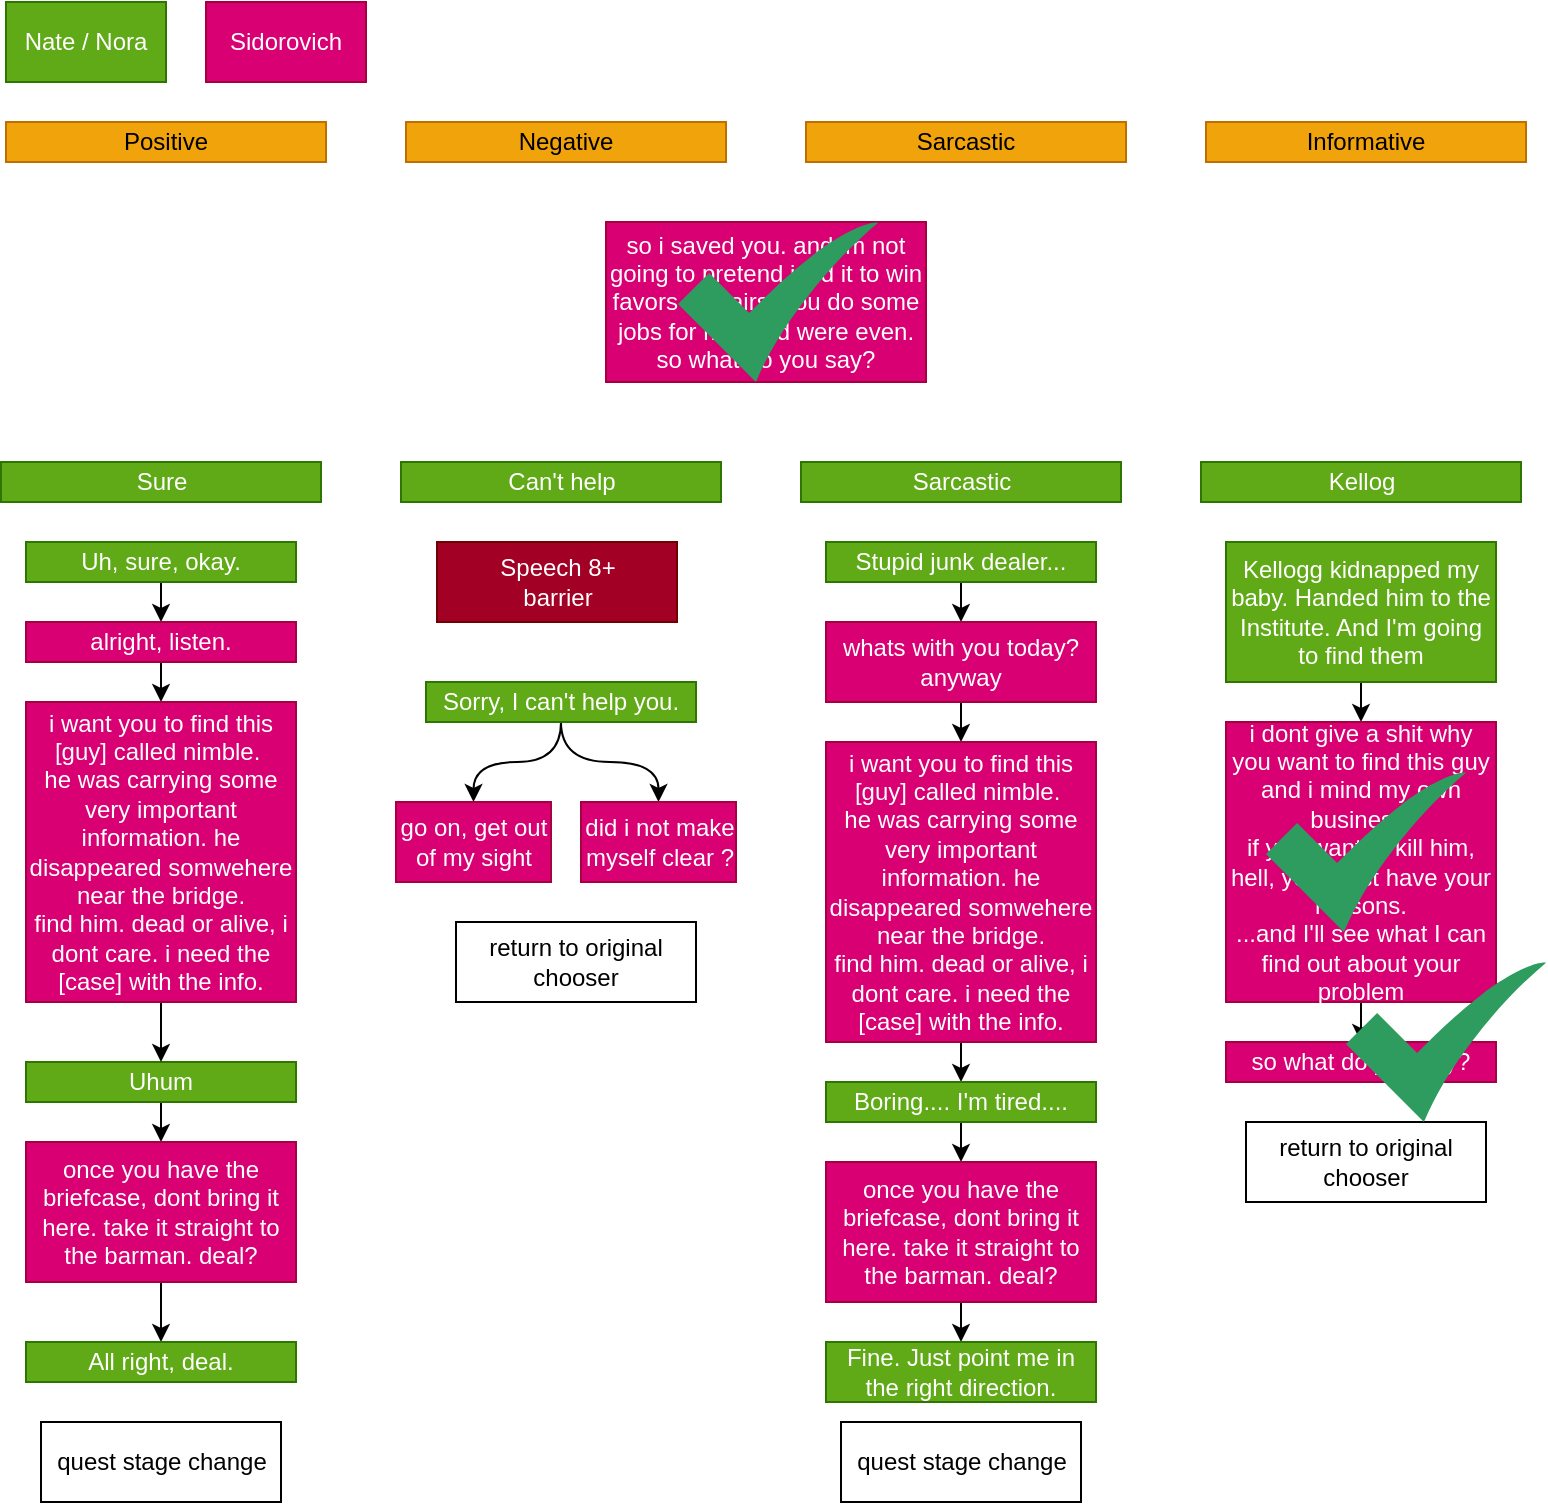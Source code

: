 <mxfile>
    <diagram id="OR-iPM9-NGtXue07-piC" name="Page-1">
        <mxGraphModel dx="895" dy="800" grid="1" gridSize="10" guides="1" tooltips="1" connect="1" arrows="1" fold="1" page="1" pageScale="1" pageWidth="850" pageHeight="1100" math="0" shadow="0">
            <root>
                <mxCell id="0"/>
                <mxCell id="1" parent="0"/>
                <mxCell id="2" value="Nate / Nora" style="rounded=0;whiteSpace=wrap;html=1;fillColor=#60a917;fontColor=#ffffff;strokeColor=#2D7600;" parent="1" vertex="1">
                    <mxGeometry x="40" y="40" width="80" height="40" as="geometry"/>
                </mxCell>
                <mxCell id="3" value="Sidorovich" style="rounded=0;whiteSpace=wrap;html=1;fillColor=#d80073;fontColor=#ffffff;strokeColor=#A50040;" parent="1" vertex="1">
                    <mxGeometry x="140" y="40" width="80" height="40" as="geometry"/>
                </mxCell>
                <mxCell id="5" value="so i saved you. and im not going to pretend i did it to win favors upstairs. you do some jobs for me, and were even.&lt;br&gt;so what do you say?" style="rounded=0;whiteSpace=wrap;html=1;fillColor=#d80073;fontColor=#ffffff;strokeColor=#A50040;" parent="1" vertex="1">
                    <mxGeometry x="340" y="150" width="160" height="80" as="geometry"/>
                </mxCell>
                <mxCell id="6" value="Positive" style="rounded=0;whiteSpace=wrap;html=1;fillColor=#f0a30a;fontColor=#000000;strokeColor=#BD7000;" parent="1" vertex="1">
                    <mxGeometry x="40" y="100" width="160" height="20" as="geometry"/>
                </mxCell>
                <mxCell id="7" value="Negative" style="rounded=0;whiteSpace=wrap;html=1;fillColor=#f0a30a;fontColor=#000000;strokeColor=#BD7000;" parent="1" vertex="1">
                    <mxGeometry x="240" y="100" width="160" height="20" as="geometry"/>
                </mxCell>
                <mxCell id="8" value="Sarcastic" style="rounded=0;whiteSpace=wrap;html=1;fillColor=#f0a30a;fontColor=#000000;strokeColor=#BD7000;" parent="1" vertex="1">
                    <mxGeometry x="440" y="100" width="160" height="20" as="geometry"/>
                </mxCell>
                <mxCell id="9" value="Informative" style="rounded=0;whiteSpace=wrap;html=1;fillColor=#f0a30a;fontColor=#000000;strokeColor=#BD7000;" parent="1" vertex="1">
                    <mxGeometry x="640" y="100" width="160" height="20" as="geometry"/>
                </mxCell>
                <mxCell id="13" style="edgeStyle=orthogonalEdgeStyle;curved=1;html=1;exitX=0.5;exitY=1;exitDx=0;exitDy=0;entryX=0.5;entryY=0;entryDx=0;entryDy=0;" parent="1" source="10" target="12" edge="1">
                    <mxGeometry relative="1" as="geometry"/>
                </mxCell>
                <mxCell id="10" value="Kellogg kidnapped my baby. Handed him to the Institute. And I'm going to find them" style="rounded=0;whiteSpace=wrap;html=1;fillColor=#60a917;fontColor=#ffffff;strokeColor=#2D7600;" parent="1" vertex="1">
                    <mxGeometry x="650" y="310" width="135" height="70" as="geometry"/>
                </mxCell>
                <mxCell id="48" style="edgeStyle=orthogonalEdgeStyle;curved=1;html=1;exitX=0.5;exitY=1;exitDx=0;exitDy=0;entryX=0.5;entryY=0;entryDx=0;entryDy=0;" parent="1" source="12" target="47" edge="1">
                    <mxGeometry relative="1" as="geometry"/>
                </mxCell>
                <mxCell id="12" value="&lt;div&gt;i dont give a shit why you want to find this guy and i mind my own business.&lt;/div&gt;&lt;div&gt;if you want to kill him, hell, you must have your reasons.&lt;/div&gt;&lt;div&gt;...and I'll see what I can find out about your problem&lt;/div&gt;" style="rounded=0;whiteSpace=wrap;html=1;fillColor=#d80073;fontColor=#ffffff;strokeColor=#A50040;" parent="1" vertex="1">
                    <mxGeometry x="650" y="400" width="135" height="140" as="geometry"/>
                </mxCell>
                <mxCell id="33" style="edgeStyle=orthogonalEdgeStyle;curved=1;html=1;exitX=0.5;exitY=1;exitDx=0;exitDy=0;entryX=0.5;entryY=0;entryDx=0;entryDy=0;" parent="1" source="27" target="32" edge="1">
                    <mxGeometry relative="1" as="geometry"/>
                </mxCell>
                <mxCell id="27" value="Uh, sure, okay." style="rounded=0;whiteSpace=wrap;html=1;fillColor=#60a917;fontColor=#ffffff;strokeColor=#2D7600;" parent="1" vertex="1">
                    <mxGeometry x="50" y="310" width="135" height="20" as="geometry"/>
                </mxCell>
                <mxCell id="28" value="Sure" style="rounded=0;whiteSpace=wrap;html=1;fillColor=#60a917;fontColor=#ffffff;strokeColor=#2D7600;" parent="1" vertex="1">
                    <mxGeometry x="37.5" y="270" width="160" height="20" as="geometry"/>
                </mxCell>
                <mxCell id="29" value="Can't help" style="rounded=0;whiteSpace=wrap;html=1;fillColor=#60a917;fontColor=#ffffff;strokeColor=#2D7600;" parent="1" vertex="1">
                    <mxGeometry x="237.5" y="270" width="160" height="20" as="geometry"/>
                </mxCell>
                <mxCell id="30" value="Sarcastic" style="rounded=0;whiteSpace=wrap;html=1;fillColor=#60a917;fontColor=#ffffff;strokeColor=#2D7600;" parent="1" vertex="1">
                    <mxGeometry x="437.5" y="270" width="160" height="20" as="geometry"/>
                </mxCell>
                <mxCell id="31" value="Kellog" style="rounded=0;whiteSpace=wrap;html=1;fillColor=#60a917;fontColor=#ffffff;strokeColor=#2D7600;" parent="1" vertex="1">
                    <mxGeometry x="637.5" y="270" width="160" height="20" as="geometry"/>
                </mxCell>
                <mxCell id="53" style="edgeStyle=orthogonalEdgeStyle;curved=1;html=1;exitX=0.5;exitY=1;exitDx=0;exitDy=0;entryX=0.5;entryY=0;entryDx=0;entryDy=0;" parent="1" source="32" target="52" edge="1">
                    <mxGeometry relative="1" as="geometry"/>
                </mxCell>
                <mxCell id="32" value="&lt;div&gt;alright, listen.&lt;/div&gt;" style="rounded=0;whiteSpace=wrap;html=1;fillColor=#d80073;fontColor=#ffffff;strokeColor=#A50040;" parent="1" vertex="1">
                    <mxGeometry x="50" y="350" width="135" height="20" as="geometry"/>
                </mxCell>
                <mxCell id="37" style="edgeStyle=orthogonalEdgeStyle;curved=1;html=1;exitX=0.5;exitY=1;exitDx=0;exitDy=0;entryX=0.5;entryY=0;entryDx=0;entryDy=0;" parent="1" source="34" target="35" edge="1">
                    <mxGeometry relative="1" as="geometry"/>
                </mxCell>
                <mxCell id="34" value="Uhum" style="rounded=0;whiteSpace=wrap;html=1;fillColor=#60a917;fontColor=#ffffff;strokeColor=#2D7600;" parent="1" vertex="1">
                    <mxGeometry x="50" y="570" width="135" height="20" as="geometry"/>
                </mxCell>
                <mxCell id="39" style="edgeStyle=orthogonalEdgeStyle;curved=1;html=1;exitX=0.5;exitY=1;exitDx=0;exitDy=0;entryX=0.5;entryY=0;entryDx=0;entryDy=0;" parent="1" source="35" target="38" edge="1">
                    <mxGeometry relative="1" as="geometry"/>
                </mxCell>
                <mxCell id="35" value="once you have the briefcase, dont bring it here. take it straight to the barman. deal?" style="rounded=0;whiteSpace=wrap;html=1;fillColor=#d80073;fontColor=#ffffff;strokeColor=#A50040;" parent="1" vertex="1">
                    <mxGeometry x="50" y="610" width="135" height="70" as="geometry"/>
                </mxCell>
                <mxCell id="38" value="All right, deal." style="rounded=0;whiteSpace=wrap;html=1;fillColor=#60a917;fontColor=#ffffff;strokeColor=#2D7600;" parent="1" vertex="1">
                    <mxGeometry x="50" y="710" width="135" height="20" as="geometry"/>
                </mxCell>
                <mxCell id="40" value="Speech 8+&lt;br&gt;barrier" style="rounded=0;whiteSpace=wrap;html=1;fillColor=#a20025;fontColor=#ffffff;strokeColor=#6F0000;" parent="1" vertex="1">
                    <mxGeometry x="255.5" y="310" width="120" height="40" as="geometry"/>
                </mxCell>
                <mxCell id="44" style="edgeStyle=orthogonalEdgeStyle;curved=1;html=1;exitX=0.5;exitY=1;exitDx=0;exitDy=0;entryX=0.5;entryY=0;entryDx=0;entryDy=0;" parent="1" source="41" target="42" edge="1">
                    <mxGeometry relative="1" as="geometry"/>
                </mxCell>
                <mxCell id="66" style="edgeStyle=orthogonalEdgeStyle;curved=1;html=1;exitX=0.5;exitY=1;exitDx=0;exitDy=0;entryX=0.5;entryY=0;entryDx=0;entryDy=0;" parent="1" source="41" target="65" edge="1">
                    <mxGeometry relative="1" as="geometry"/>
                </mxCell>
                <mxCell id="41" value="Sorry, I can't help you." style="rounded=0;whiteSpace=wrap;html=1;fillColor=#60a917;fontColor=#ffffff;strokeColor=#2D7600;" parent="1" vertex="1">
                    <mxGeometry x="250" y="380" width="135" height="20" as="geometry"/>
                </mxCell>
                <mxCell id="42" value="go on, get out of my sight&lt;div&gt;&lt;/div&gt;" style="rounded=0;whiteSpace=wrap;html=1;fillColor=#d80073;fontColor=#ffffff;strokeColor=#A50040;" parent="1" vertex="1">
                    <mxGeometry x="235" y="440" width="77.5" height="40" as="geometry"/>
                </mxCell>
                <mxCell id="45" value="quest stage change" style="rounded=0;whiteSpace=wrap;html=1;" parent="1" vertex="1">
                    <mxGeometry x="57.5" y="750" width="120" height="40" as="geometry"/>
                </mxCell>
                <mxCell id="46" value="return to original chooser" style="rounded=0;whiteSpace=wrap;html=1;" parent="1" vertex="1">
                    <mxGeometry x="265" y="500" width="120" height="40" as="geometry"/>
                </mxCell>
                <mxCell id="47" value="so what do you say?" style="rounded=0;whiteSpace=wrap;html=1;fillColor=#d80073;fontColor=#ffffff;strokeColor=#A50040;" parent="1" vertex="1">
                    <mxGeometry x="650" y="560" width="135" height="20" as="geometry"/>
                </mxCell>
                <mxCell id="51" style="edgeStyle=orthogonalEdgeStyle;curved=1;html=1;exitX=0.5;exitY=1;exitDx=0;exitDy=0;entryX=0.5;entryY=0;entryDx=0;entryDy=0;" parent="1" source="49" target="50" edge="1">
                    <mxGeometry relative="1" as="geometry"/>
                </mxCell>
                <mxCell id="49" value="Stupid junk dealer..." style="rounded=0;whiteSpace=wrap;html=1;fillColor=#60a917;fontColor=#ffffff;strokeColor=#2D7600;" parent="1" vertex="1">
                    <mxGeometry x="450" y="310" width="135" height="20" as="geometry"/>
                </mxCell>
                <mxCell id="56" style="edgeStyle=orthogonalEdgeStyle;curved=1;html=1;exitX=0.5;exitY=1;exitDx=0;exitDy=0;entryX=0.5;entryY=0;entryDx=0;entryDy=0;" parent="1" source="50" target="55" edge="1">
                    <mxGeometry relative="1" as="geometry"/>
                </mxCell>
                <mxCell id="50" value="whats with you today?&lt;br&gt;anyway&lt;br&gt;&lt;div&gt;&lt;/div&gt;" style="rounded=0;whiteSpace=wrap;html=1;fillColor=#d80073;fontColor=#ffffff;strokeColor=#A50040;" parent="1" vertex="1">
                    <mxGeometry x="450" y="350" width="135" height="40" as="geometry"/>
                </mxCell>
                <mxCell id="54" style="edgeStyle=orthogonalEdgeStyle;curved=1;html=1;exitX=0.5;exitY=1;exitDx=0;exitDy=0;entryX=0.5;entryY=0;entryDx=0;entryDy=0;" parent="1" source="52" target="34" edge="1">
                    <mxGeometry relative="1" as="geometry"/>
                </mxCell>
                <mxCell id="52" value="&lt;div&gt;i want you to find this [guy] called nimble.&amp;nbsp;&lt;/div&gt;&lt;div&gt;he was carrying some very important information. he disappeared somwehere near the bridge.&lt;/div&gt;&lt;div&gt;find him. dead or alive, i dont care. i need the [case] with the info.&lt;/div&gt;" style="rounded=0;whiteSpace=wrap;html=1;fillColor=#d80073;fontColor=#ffffff;strokeColor=#A50040;" parent="1" vertex="1">
                    <mxGeometry x="50" y="390" width="135" height="150" as="geometry"/>
                </mxCell>
                <mxCell id="58" style="edgeStyle=orthogonalEdgeStyle;curved=1;html=1;exitX=0.5;exitY=1;exitDx=0;exitDy=0;entryX=0.5;entryY=0;entryDx=0;entryDy=0;" parent="1" source="55" target="57" edge="1">
                    <mxGeometry relative="1" as="geometry"/>
                </mxCell>
                <mxCell id="55" value="&lt;div&gt;i want you to find this [guy] called nimble.&amp;nbsp;&lt;/div&gt;&lt;div&gt;he was carrying some very important information. he disappeared somwehere near the bridge.&lt;/div&gt;&lt;div&gt;find him. dead or alive, i dont care. i need the [case] with the info.&lt;/div&gt;" style="rounded=0;whiteSpace=wrap;html=1;fillColor=#d80073;fontColor=#ffffff;strokeColor=#A50040;" parent="1" vertex="1">
                    <mxGeometry x="450" y="410" width="135" height="150" as="geometry"/>
                </mxCell>
                <mxCell id="60" style="edgeStyle=orthogonalEdgeStyle;curved=1;html=1;exitX=0.5;exitY=1;exitDx=0;exitDy=0;entryX=0.5;entryY=0;entryDx=0;entryDy=0;" parent="1" source="57" target="59" edge="1">
                    <mxGeometry relative="1" as="geometry"/>
                </mxCell>
                <mxCell id="57" value="Boring.... I'm tired...." style="rounded=0;whiteSpace=wrap;html=1;fillColor=#60a917;fontColor=#ffffff;strokeColor=#2D7600;" parent="1" vertex="1">
                    <mxGeometry x="450" y="580" width="135" height="20" as="geometry"/>
                </mxCell>
                <mxCell id="62" style="edgeStyle=orthogonalEdgeStyle;curved=1;html=1;exitX=0.5;exitY=1;exitDx=0;exitDy=0;entryX=0.5;entryY=0;entryDx=0;entryDy=0;" parent="1" source="59" target="61" edge="1">
                    <mxGeometry relative="1" as="geometry"/>
                </mxCell>
                <mxCell id="59" value="once you have the briefcase, dont bring it here. take it straight to the barman. deal?" style="rounded=0;whiteSpace=wrap;html=1;fillColor=#d80073;fontColor=#ffffff;strokeColor=#A50040;" parent="1" vertex="1">
                    <mxGeometry x="450" y="620" width="135" height="70" as="geometry"/>
                </mxCell>
                <mxCell id="61" value="Fine. Just point me in the right direction." style="rounded=0;whiteSpace=wrap;html=1;fillColor=#60a917;fontColor=#ffffff;strokeColor=#2D7600;" parent="1" vertex="1">
                    <mxGeometry x="450" y="710" width="135" height="30" as="geometry"/>
                </mxCell>
                <mxCell id="63" value="quest stage change" style="rounded=0;whiteSpace=wrap;html=1;" parent="1" vertex="1">
                    <mxGeometry x="457.5" y="750" width="120" height="40" as="geometry"/>
                </mxCell>
                <mxCell id="65" value="did i not make myself clear ?&lt;div&gt;&lt;/div&gt;" style="rounded=0;whiteSpace=wrap;html=1;fillColor=#d80073;fontColor=#ffffff;strokeColor=#A50040;" parent="1" vertex="1">
                    <mxGeometry x="327.5" y="440" width="77.5" height="40" as="geometry"/>
                </mxCell>
                <mxCell id="67" value="return to original chooser" style="rounded=0;whiteSpace=wrap;html=1;" parent="1" vertex="1">
                    <mxGeometry x="660" y="600" width="120" height="40" as="geometry"/>
                </mxCell>
                <mxCell id="68" value="" style="sketch=0;html=1;aspect=fixed;strokeColor=none;shadow=0;align=center;verticalAlign=top;fillColor=#2D9C5E;shape=mxgraph.gcp2.check" vertex="1" parent="1">
                    <mxGeometry x="376" y="150" width="100" height="80" as="geometry"/>
                </mxCell>
                <mxCell id="69" value="" style="sketch=0;html=1;aspect=fixed;strokeColor=none;shadow=0;align=center;verticalAlign=top;fillColor=#2D9C5E;shape=mxgraph.gcp2.check" vertex="1" parent="1">
                    <mxGeometry x="670" y="425" width="100" height="80" as="geometry"/>
                </mxCell>
                <mxCell id="70" value="" style="sketch=0;html=1;aspect=fixed;strokeColor=none;shadow=0;align=center;verticalAlign=top;fillColor=#2D9C5E;shape=mxgraph.gcp2.check" vertex="1" parent="1">
                    <mxGeometry x="710" y="520" width="100" height="80" as="geometry"/>
                </mxCell>
            </root>
        </mxGraphModel>
    </diagram>
</mxfile>